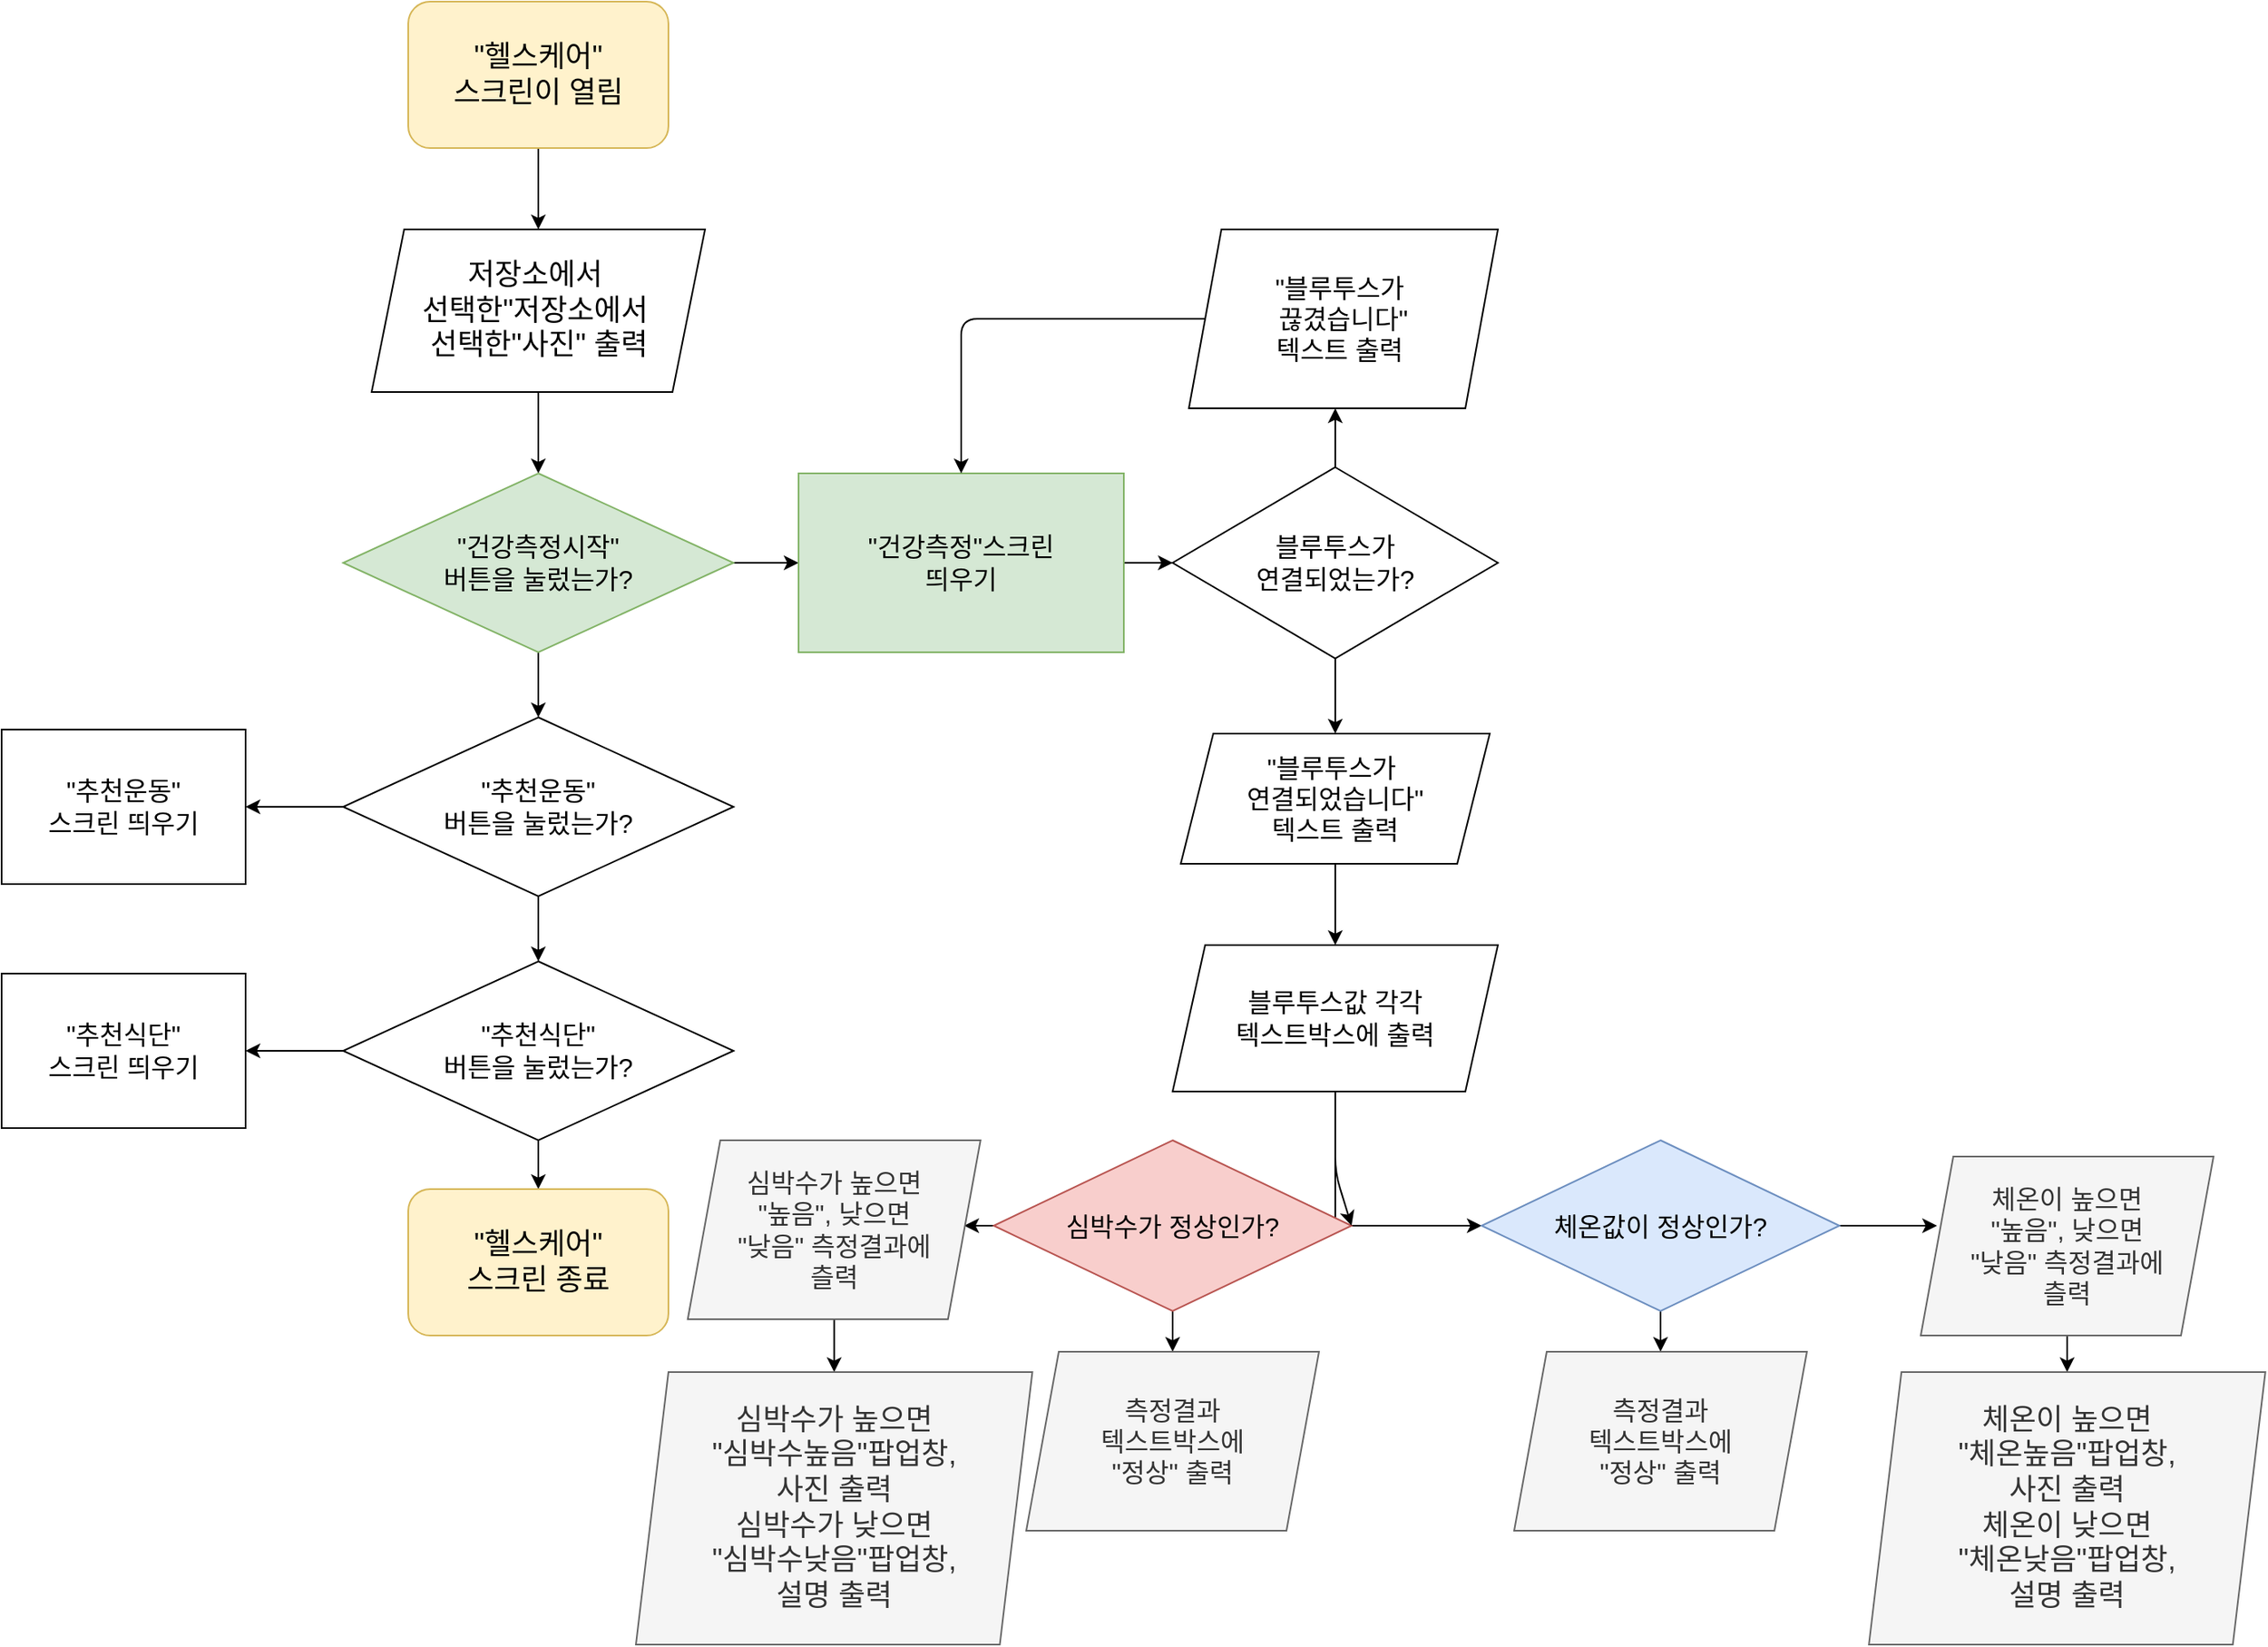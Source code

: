 <mxfile version="13.8.3" type="github">
  <diagram id="v9wwCKNBpicsPbPjV2Z7" name="Page-1">
    <mxGraphModel dx="1483" dy="827" grid="1" gridSize="10" guides="1" tooltips="1" connect="1" arrows="1" fold="1" page="1" pageScale="1" pageWidth="1827" pageHeight="1869" math="0" shadow="0">
      <root>
        <mxCell id="0" />
        <mxCell id="1" parent="0" />
        <mxCell id="xeWx6dX_x57I3mVBUe1U-3" value="" style="edgeStyle=orthogonalEdgeStyle;rounded=0;orthogonalLoop=1;jettySize=auto;html=1;fontSize=16;" edge="1" parent="1" source="uGR7MtjfXttv63hi-17V-3" target="xeWx6dX_x57I3mVBUe1U-2">
          <mxGeometry relative="1" as="geometry" />
        </mxCell>
        <mxCell id="uGR7MtjfXttv63hi-17V-3" value="&quot;헬스케어&quot;&lt;br&gt;스크린이 열림" style="rounded=1;whiteSpace=wrap;html=1;fontSize=18;fillColor=#fff2cc;strokeColor=#d6b656;" parent="1" vertex="1">
          <mxGeometry x="430" y="70" width="160" height="90" as="geometry" />
        </mxCell>
        <mxCell id="xeWx6dX_x57I3mVBUe1U-5" value="" style="edgeStyle=orthogonalEdgeStyle;rounded=0;orthogonalLoop=1;jettySize=auto;html=1;fontSize=16;" edge="1" parent="1">
          <mxGeometry relative="1" as="geometry">
            <mxPoint x="520" y="210" as="sourcePoint" />
            <mxPoint x="520" y="260" as="targetPoint" />
          </mxGeometry>
        </mxCell>
        <mxCell id="xeWx6dX_x57I3mVBUe1U-63" value="" style="edgeStyle=orthogonalEdgeStyle;rounded=0;orthogonalLoop=1;jettySize=auto;html=1;fontSize=16;" edge="1" parent="1" source="xeWx6dX_x57I3mVBUe1U-2" target="xeWx6dX_x57I3mVBUe1U-6">
          <mxGeometry relative="1" as="geometry" />
        </mxCell>
        <mxCell id="xeWx6dX_x57I3mVBUe1U-2" value="저장소에서&amp;nbsp;&lt;br&gt;선택한&quot;저장소에서&amp;nbsp;&lt;br&gt;선택한&quot;사진&quot; 출력" style="shape=parallelogram;perimeter=parallelogramPerimeter;whiteSpace=wrap;html=1;fixedSize=1;rounded=1;fontSize=18;arcSize=0;" vertex="1" parent="1">
          <mxGeometry x="407.5" y="210" width="205" height="100" as="geometry" />
        </mxCell>
        <mxCell id="xeWx6dX_x57I3mVBUe1U-8" value="" style="edgeStyle=orthogonalEdgeStyle;rounded=0;orthogonalLoop=1;jettySize=auto;html=1;fontSize=16;" edge="1" parent="1" source="xeWx6dX_x57I3mVBUe1U-6" target="xeWx6dX_x57I3mVBUe1U-7">
          <mxGeometry relative="1" as="geometry" />
        </mxCell>
        <mxCell id="xeWx6dX_x57I3mVBUe1U-10" value="" style="edgeStyle=orthogonalEdgeStyle;rounded=0;orthogonalLoop=1;jettySize=auto;html=1;fontSize=16;" edge="1" parent="1" source="xeWx6dX_x57I3mVBUe1U-6" target="xeWx6dX_x57I3mVBUe1U-9">
          <mxGeometry relative="1" as="geometry" />
        </mxCell>
        <mxCell id="xeWx6dX_x57I3mVBUe1U-6" value="&quot;건강측정시작&quot;&lt;br&gt;버튼을 눌렀는가?" style="rhombus;whiteSpace=wrap;html=1;fontSize=16;fillColor=#d5e8d4;strokeColor=#82b366;" vertex="1" parent="1">
          <mxGeometry x="390" y="360" width="240" height="110" as="geometry" />
        </mxCell>
        <mxCell id="xeWx6dX_x57I3mVBUe1U-17" value="" style="edgeStyle=orthogonalEdgeStyle;rounded=0;orthogonalLoop=1;jettySize=auto;html=1;fontSize=16;" edge="1" parent="1" source="xeWx6dX_x57I3mVBUe1U-7" target="xeWx6dX_x57I3mVBUe1U-16">
          <mxGeometry relative="1" as="geometry" />
        </mxCell>
        <mxCell id="xeWx6dX_x57I3mVBUe1U-7" value="&quot;건강측정&quot;스크린&lt;br&gt;띄우기" style="whiteSpace=wrap;html=1;fontSize=16;fillColor=#d5e8d4;strokeColor=#82b366;" vertex="1" parent="1">
          <mxGeometry x="670" y="360" width="200" height="110" as="geometry" />
        </mxCell>
        <mxCell id="xeWx6dX_x57I3mVBUe1U-13" value="" style="edgeStyle=orthogonalEdgeStyle;rounded=0;orthogonalLoop=1;jettySize=auto;html=1;fontSize=16;" edge="1" parent="1" source="xeWx6dX_x57I3mVBUe1U-9" target="xeWx6dX_x57I3mVBUe1U-12">
          <mxGeometry relative="1" as="geometry" />
        </mxCell>
        <mxCell id="xeWx6dX_x57I3mVBUe1U-65" value="" style="edgeStyle=orthogonalEdgeStyle;rounded=0;orthogonalLoop=1;jettySize=auto;html=1;fontSize=16;" edge="1" parent="1" source="xeWx6dX_x57I3mVBUe1U-9" target="xeWx6dX_x57I3mVBUe1U-64">
          <mxGeometry relative="1" as="geometry" />
        </mxCell>
        <mxCell id="xeWx6dX_x57I3mVBUe1U-9" value="&quot;추천운동&quot;&lt;br&gt;버튼을 눌렀는가?" style="rhombus;whiteSpace=wrap;html=1;fontSize=16;" vertex="1" parent="1">
          <mxGeometry x="390" y="510" width="240" height="110" as="geometry" />
        </mxCell>
        <mxCell id="xeWx6dX_x57I3mVBUe1U-67" value="" style="edgeStyle=orthogonalEdgeStyle;rounded=0;orthogonalLoop=1;jettySize=auto;html=1;fontSize=16;" edge="1" parent="1" source="xeWx6dX_x57I3mVBUe1U-12" target="xeWx6dX_x57I3mVBUe1U-66">
          <mxGeometry relative="1" as="geometry" />
        </mxCell>
        <mxCell id="xeWx6dX_x57I3mVBUe1U-69" value="" style="edgeStyle=orthogonalEdgeStyle;rounded=0;orthogonalLoop=1;jettySize=auto;html=1;fontSize=16;" edge="1" parent="1" source="xeWx6dX_x57I3mVBUe1U-12" target="xeWx6dX_x57I3mVBUe1U-68">
          <mxGeometry relative="1" as="geometry" />
        </mxCell>
        <mxCell id="xeWx6dX_x57I3mVBUe1U-12" value="&quot;추천식단&quot;&lt;br&gt;버튼을 눌렀는가?" style="rhombus;whiteSpace=wrap;html=1;fontSize=16;" vertex="1" parent="1">
          <mxGeometry x="390" y="660" width="240" height="110" as="geometry" />
        </mxCell>
        <mxCell id="xeWx6dX_x57I3mVBUe1U-20" value="" style="edgeStyle=orthogonalEdgeStyle;rounded=0;orthogonalLoop=1;jettySize=auto;html=1;fontSize=16;" edge="1" parent="1">
          <mxGeometry relative="1" as="geometry">
            <mxPoint x="1000" y="366.25" as="sourcePoint" />
            <mxPoint x="1000" y="320" as="targetPoint" />
          </mxGeometry>
        </mxCell>
        <mxCell id="xeWx6dX_x57I3mVBUe1U-24" value="" style="edgeStyle=orthogonalEdgeStyle;rounded=0;orthogonalLoop=1;jettySize=auto;html=1;fontSize=16;" edge="1" parent="1" source="xeWx6dX_x57I3mVBUe1U-16" target="xeWx6dX_x57I3mVBUe1U-23">
          <mxGeometry relative="1" as="geometry" />
        </mxCell>
        <mxCell id="xeWx6dX_x57I3mVBUe1U-16" value="블루투스가 &lt;br&gt;연결되었는가?" style="rhombus;whiteSpace=wrap;html=1;fontSize=16;" vertex="1" parent="1">
          <mxGeometry x="900" y="356.25" width="200" height="117.5" as="geometry" />
        </mxCell>
        <mxCell id="xeWx6dX_x57I3mVBUe1U-21" value="&lt;span&gt;&quot;블루투스가&amp;nbsp;&lt;/span&gt;&lt;br&gt;&lt;span&gt;끊겼습니다&quot;&lt;/span&gt;&lt;br&gt;&lt;span&gt;텍스트 출력&amp;nbsp;&lt;/span&gt;" style="shape=parallelogram;perimeter=parallelogramPerimeter;whiteSpace=wrap;html=1;fixedSize=1;fontSize=16;" vertex="1" parent="1">
          <mxGeometry x="910" y="210" width="190" height="110" as="geometry" />
        </mxCell>
        <mxCell id="xeWx6dX_x57I3mVBUe1U-22" value="" style="endArrow=classic;html=1;fontSize=16;exitX=0;exitY=0.5;exitDx=0;exitDy=0;" edge="1" parent="1" source="xeWx6dX_x57I3mVBUe1U-21">
          <mxGeometry width="50" height="50" relative="1" as="geometry">
            <mxPoint x="1020" y="510" as="sourcePoint" />
            <mxPoint x="770" y="360" as="targetPoint" />
            <Array as="points">
              <mxPoint x="770" y="265" />
              <mxPoint x="770" y="320" />
            </Array>
          </mxGeometry>
        </mxCell>
        <mxCell id="xeWx6dX_x57I3mVBUe1U-26" value="" style="edgeStyle=orthogonalEdgeStyle;rounded=0;orthogonalLoop=1;jettySize=auto;html=1;fontSize=16;" edge="1" parent="1" source="xeWx6dX_x57I3mVBUe1U-23">
          <mxGeometry relative="1" as="geometry">
            <mxPoint x="1000" y="650" as="targetPoint" />
          </mxGeometry>
        </mxCell>
        <mxCell id="xeWx6dX_x57I3mVBUe1U-23" value="&lt;span&gt;&quot;블루투스가&amp;nbsp;&lt;/span&gt;&lt;br&gt;&lt;span&gt;연결되었습니다&quot;&lt;/span&gt;&lt;br&gt;&lt;span&gt;텍스트 출력&lt;/span&gt;" style="shape=parallelogram;perimeter=parallelogramPerimeter;whiteSpace=wrap;html=1;fixedSize=1;fontSize=16;" vertex="1" parent="1">
          <mxGeometry x="905" y="520" width="190" height="80" as="geometry" />
        </mxCell>
        <mxCell id="xeWx6dX_x57I3mVBUe1U-49" style="edgeStyle=orthogonalEdgeStyle;rounded=0;orthogonalLoop=1;jettySize=auto;html=1;entryX=0;entryY=0.5;entryDx=0;entryDy=0;fontSize=16;" edge="1" parent="1" source="xeWx6dX_x57I3mVBUe1U-27" target="xeWx6dX_x57I3mVBUe1U-32">
          <mxGeometry relative="1" as="geometry" />
        </mxCell>
        <mxCell id="xeWx6dX_x57I3mVBUe1U-27" value="블루투스값 각각&lt;br&gt;텍스트박스에 출력" style="shape=parallelogram;perimeter=parallelogramPerimeter;whiteSpace=wrap;html=1;fixedSize=1;fontSize=16;" vertex="1" parent="1">
          <mxGeometry x="900" y="650" width="200" height="90" as="geometry" />
        </mxCell>
        <mxCell id="xeWx6dX_x57I3mVBUe1U-35" value="" style="edgeStyle=orthogonalEdgeStyle;rounded=0;orthogonalLoop=1;jettySize=auto;html=1;fontSize=16;" edge="1" parent="1" source="xeWx6dX_x57I3mVBUe1U-32">
          <mxGeometry relative="1" as="geometry">
            <mxPoint x="1370" y="822.5" as="targetPoint" />
          </mxGeometry>
        </mxCell>
        <mxCell id="xeWx6dX_x57I3mVBUe1U-58" value="" style="edgeStyle=orthogonalEdgeStyle;rounded=0;orthogonalLoop=1;jettySize=auto;html=1;fontSize=16;" edge="1" parent="1" source="xeWx6dX_x57I3mVBUe1U-32" target="xeWx6dX_x57I3mVBUe1U-57">
          <mxGeometry relative="1" as="geometry" />
        </mxCell>
        <mxCell id="xeWx6dX_x57I3mVBUe1U-32" value="체온값이 정상인가?" style="rhombus;whiteSpace=wrap;html=1;fontSize=16;fillColor=#dae8fc;strokeColor=#6c8ebf;" vertex="1" parent="1">
          <mxGeometry x="1090" y="770" width="220" height="105" as="geometry" />
        </mxCell>
        <mxCell id="xeWx6dX_x57I3mVBUe1U-50" value="" style="edgeStyle=orthogonalEdgeStyle;rounded=0;orthogonalLoop=1;jettySize=auto;html=1;fontSize=16;" edge="1" parent="1">
          <mxGeometry relative="1" as="geometry">
            <mxPoint x="821.88" y="822.5" as="sourcePoint" />
            <mxPoint x="771.88" y="822.5" as="targetPoint" />
          </mxGeometry>
        </mxCell>
        <mxCell id="xeWx6dX_x57I3mVBUe1U-53" value="" style="edgeStyle=orthogonalEdgeStyle;rounded=0;orthogonalLoop=1;jettySize=auto;html=1;fontSize=16;" edge="1" parent="1" source="xeWx6dX_x57I3mVBUe1U-43" target="xeWx6dX_x57I3mVBUe1U-52">
          <mxGeometry relative="1" as="geometry" />
        </mxCell>
        <mxCell id="xeWx6dX_x57I3mVBUe1U-43" value="&lt;span&gt;심박수가 정상인가?&lt;/span&gt;" style="rhombus;whiteSpace=wrap;html=1;fontSize=16;fillColor=#f8cecc;strokeColor=#b85450;" vertex="1" parent="1">
          <mxGeometry x="790" y="770" width="220" height="105" as="geometry" />
        </mxCell>
        <mxCell id="xeWx6dX_x57I3mVBUe1U-51" value="" style="endArrow=classic;html=1;fontSize=16;entryX=1;entryY=0.5;entryDx=0;entryDy=0;" edge="1" parent="1" target="xeWx6dX_x57I3mVBUe1U-43">
          <mxGeometry width="50" height="50" relative="1" as="geometry">
            <mxPoint x="1000" y="740" as="sourcePoint" />
            <mxPoint x="1070" y="590" as="targetPoint" />
            <Array as="points">
              <mxPoint x="1000" y="790" />
            </Array>
          </mxGeometry>
        </mxCell>
        <mxCell id="xeWx6dX_x57I3mVBUe1U-52" value="측정결과&lt;br&gt;텍스트박스에&lt;br&gt;&quot;정상&quot; 출력" style="shape=parallelogram;perimeter=parallelogramPerimeter;whiteSpace=wrap;html=1;fixedSize=1;fontSize=16;fillColor=#f5f5f5;strokeColor=#666666;fontColor=#333333;" vertex="1" parent="1">
          <mxGeometry x="810" y="900" width="180" height="110" as="geometry" />
        </mxCell>
        <mxCell id="xeWx6dX_x57I3mVBUe1U-60" value="" style="edgeStyle=orthogonalEdgeStyle;rounded=0;orthogonalLoop=1;jettySize=auto;html=1;fontSize=16;" edge="1" parent="1" source="xeWx6dX_x57I3mVBUe1U-54" target="xeWx6dX_x57I3mVBUe1U-59">
          <mxGeometry relative="1" as="geometry" />
        </mxCell>
        <mxCell id="xeWx6dX_x57I3mVBUe1U-54" value="심박수가 높으면&lt;br&gt;&quot;높음&quot;, 낮으면&lt;br&gt;&quot;낮음&quot; 측정결과에&lt;br&gt;츨력" style="shape=parallelogram;perimeter=parallelogramPerimeter;whiteSpace=wrap;html=1;fixedSize=1;fontSize=16;fillColor=#f5f5f5;strokeColor=#666666;fontColor=#333333;" vertex="1" parent="1">
          <mxGeometry x="601.88" y="770" width="180" height="110" as="geometry" />
        </mxCell>
        <mxCell id="xeWx6dX_x57I3mVBUe1U-62" value="" style="edgeStyle=orthogonalEdgeStyle;rounded=0;orthogonalLoop=1;jettySize=auto;html=1;fontSize=16;" edge="1" parent="1" source="xeWx6dX_x57I3mVBUe1U-56" target="xeWx6dX_x57I3mVBUe1U-61">
          <mxGeometry relative="1" as="geometry" />
        </mxCell>
        <mxCell id="xeWx6dX_x57I3mVBUe1U-56" value="체온이 높으면&lt;br&gt;&quot;높음&quot;, 낮으면&lt;br&gt;&quot;낮음&quot; 측정결과에&lt;br&gt;츨력" style="shape=parallelogram;perimeter=parallelogramPerimeter;whiteSpace=wrap;html=1;fixedSize=1;fontSize=16;fillColor=#f5f5f5;strokeColor=#666666;fontColor=#333333;" vertex="1" parent="1">
          <mxGeometry x="1360" y="780" width="180" height="110" as="geometry" />
        </mxCell>
        <mxCell id="xeWx6dX_x57I3mVBUe1U-57" value="측정결과&lt;br&gt;텍스트박스에&lt;br&gt;&quot;정상&quot; 출력" style="shape=parallelogram;perimeter=parallelogramPerimeter;whiteSpace=wrap;html=1;fixedSize=1;fontSize=16;fillColor=#f5f5f5;strokeColor=#666666;fontColor=#333333;" vertex="1" parent="1">
          <mxGeometry x="1110" y="900" width="180" height="110" as="geometry" />
        </mxCell>
        <mxCell id="xeWx6dX_x57I3mVBUe1U-59" value="&lt;font style=&quot;font-size: 18px&quot;&gt;심박수가 높으면&lt;br&gt;&quot;심박수높음&quot;팝업창,&lt;br&gt;사진 출력&lt;br&gt;심박수가 낮으면&lt;br&gt;&quot;심박수낮음&quot;팝업창,&lt;br&gt;설명 출력&lt;/font&gt;" style="shape=parallelogram;perimeter=parallelogramPerimeter;whiteSpace=wrap;html=1;fixedSize=1;fontSize=16;fillColor=#f5f5f5;strokeColor=#666666;fontColor=#333333;" vertex="1" parent="1">
          <mxGeometry x="570" y="912.5" width="243.75" height="167.5" as="geometry" />
        </mxCell>
        <mxCell id="xeWx6dX_x57I3mVBUe1U-61" value="&lt;font style=&quot;font-size: 18px&quot;&gt;체온이 높으면&lt;br&gt;&quot;체온높음&quot;팝업창,&lt;br&gt;사진 출력&lt;br&gt;체온이 낮으면&lt;br&gt;&quot;체온낮음&quot;팝업창,&lt;br&gt;설명 출력&lt;/font&gt;" style="shape=parallelogram;perimeter=parallelogramPerimeter;whiteSpace=wrap;html=1;fixedSize=1;fontSize=16;fillColor=#f5f5f5;strokeColor=#666666;fontColor=#333333;" vertex="1" parent="1">
          <mxGeometry x="1328.12" y="912.5" width="243.75" height="167.5" as="geometry" />
        </mxCell>
        <mxCell id="xeWx6dX_x57I3mVBUe1U-64" value="&quot;추천운동&quot;&lt;br&gt;스크린 띄우기" style="whiteSpace=wrap;html=1;fontSize=16;" vertex="1" parent="1">
          <mxGeometry x="180" y="517.5" width="150" height="95" as="geometry" />
        </mxCell>
        <mxCell id="xeWx6dX_x57I3mVBUe1U-66" value="&quot;추천식단&quot;&lt;br&gt;스크린 띄우기" style="whiteSpace=wrap;html=1;fontSize=16;" vertex="1" parent="1">
          <mxGeometry x="180" y="667.5" width="150" height="95" as="geometry" />
        </mxCell>
        <mxCell id="xeWx6dX_x57I3mVBUe1U-68" value="&quot;헬스케어&quot;&lt;br&gt;스크린 종료" style="rounded=1;whiteSpace=wrap;html=1;fontSize=18;fillColor=#fff2cc;strokeColor=#d6b656;" vertex="1" parent="1">
          <mxGeometry x="430" y="800" width="160" height="90" as="geometry" />
        </mxCell>
      </root>
    </mxGraphModel>
  </diagram>
</mxfile>
